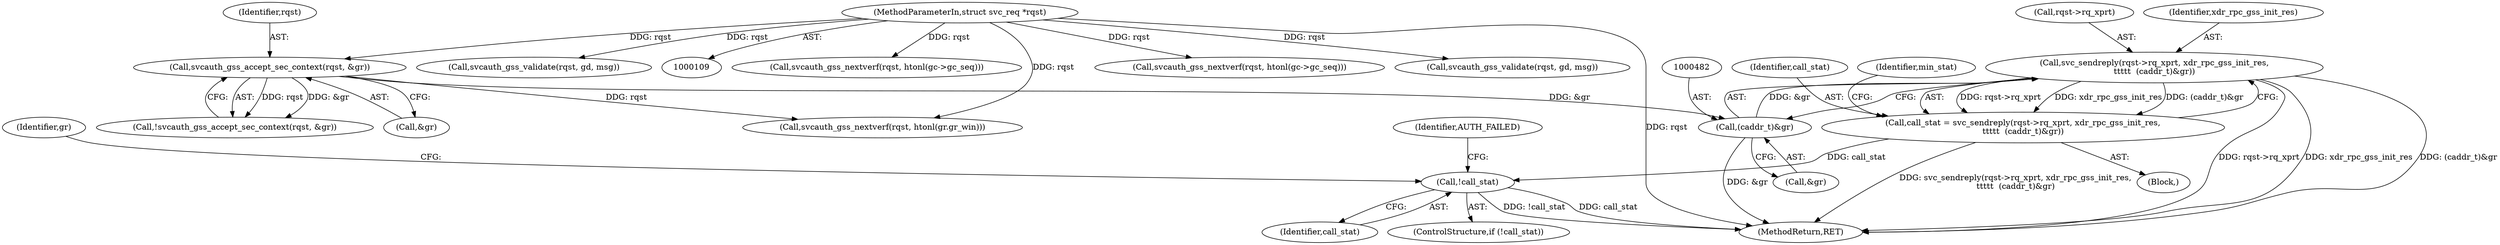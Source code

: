 digraph "0_krb5_5bb8a6b9c9eb8dd22bc9526751610aaa255ead9c@API" {
"1000476" [label="(Call,svc_sendreply(rqst->rq_xprt, xdr_rpc_gss_init_res,\n\t\t\t\t\t  (caddr_t)&gr))"];
"1000481" [label="(Call,(caddr_t)&gr)"];
"1000446" [label="(Call,svcauth_gss_accept_sec_context(rqst, &gr))"];
"1000110" [label="(MethodParameterIn,struct svc_req *rqst)"];
"1000474" [label="(Call,call_stat = svc_sendreply(rqst->rq_xprt, xdr_rpc_gss_init_res,\n\t\t\t\t\t  (caddr_t)&gr))"];
"1000500" [label="(Call,!call_stat)"];
"1000483" [label="(Call,&gr)"];
"1000500" [label="(Call,!call_stat)"];
"1000555" [label="(Call,svcauth_gss_nextverf(rqst, htonl(gc->gc_seq)))"];
"1000445" [label="(Call,!svcauth_gss_accept_sec_context(rqst, &gr))"];
"1000481" [label="(Call,(caddr_t)&gr)"];
"1000110" [label="(MethodParameterIn,struct svc_req *rqst)"];
"1000447" [label="(Identifier,rqst)"];
"1000527" [label="(Call,svcauth_gss_nextverf(rqst, htonl(gc->gc_seq)))"];
"1000475" [label="(Identifier,call_stat)"];
"1000448" [label="(Call,&gr)"];
"1000547" [label="(Call,svcauth_gss_validate(rqst, gd, msg))"];
"1000474" [label="(Call,call_stat = svc_sendreply(rqst->rq_xprt, xdr_rpc_gss_init_res,\n\t\t\t\t\t  (caddr_t)&gr))"];
"1000487" [label="(Identifier,min_stat)"];
"1000616" [label="(MethodReturn,RET)"];
"1000454" [label="(Call,svcauth_gss_nextverf(rqst, htonl(gr.gr_win)))"];
"1000499" [label="(ControlStructure,if (!call_stat))"];
"1000501" [label="(Identifier,call_stat)"];
"1000476" [label="(Call,svc_sendreply(rqst->rq_xprt, xdr_rpc_gss_init_res,\n\t\t\t\t\t  (caddr_t)&gr))"];
"1000507" [label="(Identifier,gr)"];
"1000519" [label="(Call,svcauth_gss_validate(rqst, gd, msg))"];
"1000477" [label="(Call,rqst->rq_xprt)"];
"1000503" [label="(Identifier,AUTH_FAILED)"];
"1000428" [label="(Block,)"];
"1000446" [label="(Call,svcauth_gss_accept_sec_context(rqst, &gr))"];
"1000480" [label="(Identifier,xdr_rpc_gss_init_res)"];
"1000476" -> "1000474"  [label="AST: "];
"1000476" -> "1000481"  [label="CFG: "];
"1000477" -> "1000476"  [label="AST: "];
"1000480" -> "1000476"  [label="AST: "];
"1000481" -> "1000476"  [label="AST: "];
"1000474" -> "1000476"  [label="CFG: "];
"1000476" -> "1000616"  [label="DDG: rqst->rq_xprt"];
"1000476" -> "1000616"  [label="DDG: xdr_rpc_gss_init_res"];
"1000476" -> "1000616"  [label="DDG: (caddr_t)&gr"];
"1000476" -> "1000474"  [label="DDG: rqst->rq_xprt"];
"1000476" -> "1000474"  [label="DDG: xdr_rpc_gss_init_res"];
"1000476" -> "1000474"  [label="DDG: (caddr_t)&gr"];
"1000481" -> "1000476"  [label="DDG: &gr"];
"1000481" -> "1000483"  [label="CFG: "];
"1000482" -> "1000481"  [label="AST: "];
"1000483" -> "1000481"  [label="AST: "];
"1000481" -> "1000616"  [label="DDG: &gr"];
"1000446" -> "1000481"  [label="DDG: &gr"];
"1000446" -> "1000445"  [label="AST: "];
"1000446" -> "1000448"  [label="CFG: "];
"1000447" -> "1000446"  [label="AST: "];
"1000448" -> "1000446"  [label="AST: "];
"1000445" -> "1000446"  [label="CFG: "];
"1000446" -> "1000445"  [label="DDG: rqst"];
"1000446" -> "1000445"  [label="DDG: &gr"];
"1000110" -> "1000446"  [label="DDG: rqst"];
"1000446" -> "1000454"  [label="DDG: rqst"];
"1000110" -> "1000109"  [label="AST: "];
"1000110" -> "1000616"  [label="DDG: rqst"];
"1000110" -> "1000454"  [label="DDG: rqst"];
"1000110" -> "1000519"  [label="DDG: rqst"];
"1000110" -> "1000527"  [label="DDG: rqst"];
"1000110" -> "1000547"  [label="DDG: rqst"];
"1000110" -> "1000555"  [label="DDG: rqst"];
"1000474" -> "1000428"  [label="AST: "];
"1000475" -> "1000474"  [label="AST: "];
"1000487" -> "1000474"  [label="CFG: "];
"1000474" -> "1000616"  [label="DDG: svc_sendreply(rqst->rq_xprt, xdr_rpc_gss_init_res,\n\t\t\t\t\t  (caddr_t)&gr)"];
"1000474" -> "1000500"  [label="DDG: call_stat"];
"1000500" -> "1000499"  [label="AST: "];
"1000500" -> "1000501"  [label="CFG: "];
"1000501" -> "1000500"  [label="AST: "];
"1000503" -> "1000500"  [label="CFG: "];
"1000507" -> "1000500"  [label="CFG: "];
"1000500" -> "1000616"  [label="DDG: !call_stat"];
"1000500" -> "1000616"  [label="DDG: call_stat"];
}
